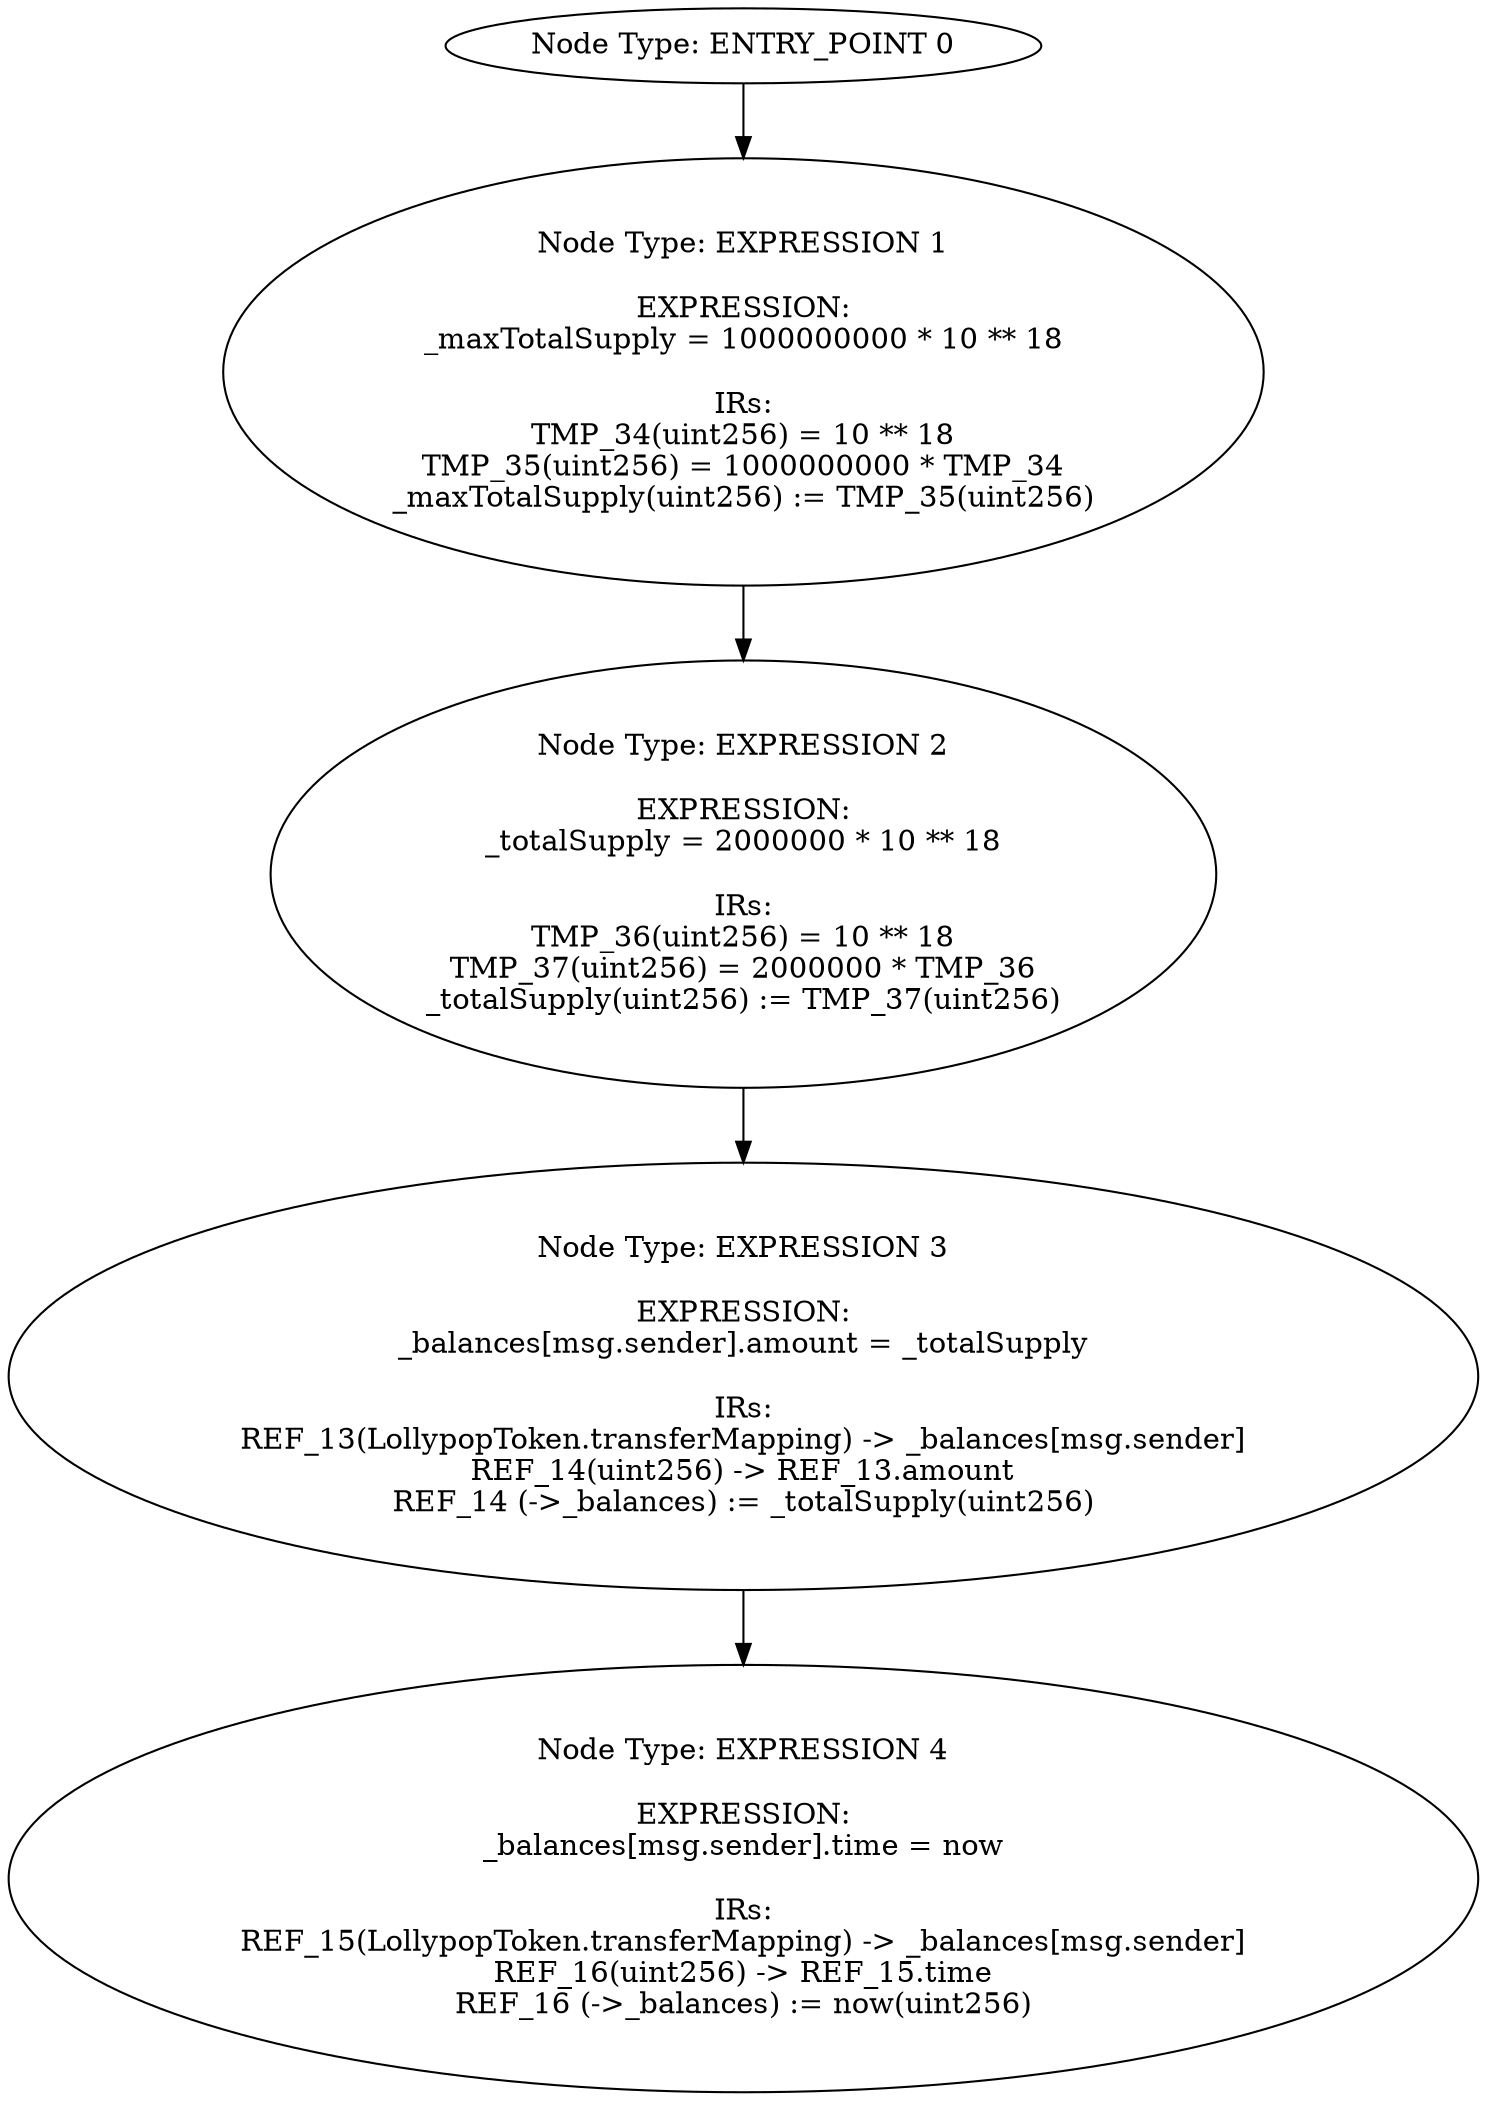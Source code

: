 digraph{
0[label="Node Type: ENTRY_POINT 0
"];
0->1;
1[label="Node Type: EXPRESSION 1

EXPRESSION:
_maxTotalSupply = 1000000000 * 10 ** 18

IRs:
TMP_34(uint256) = 10 ** 18
TMP_35(uint256) = 1000000000 * TMP_34
_maxTotalSupply(uint256) := TMP_35(uint256)"];
1->2;
2[label="Node Type: EXPRESSION 2

EXPRESSION:
_totalSupply = 2000000 * 10 ** 18

IRs:
TMP_36(uint256) = 10 ** 18
TMP_37(uint256) = 2000000 * TMP_36
_totalSupply(uint256) := TMP_37(uint256)"];
2->3;
3[label="Node Type: EXPRESSION 3

EXPRESSION:
_balances[msg.sender].amount = _totalSupply

IRs:
REF_13(LollypopToken.transferMapping) -> _balances[msg.sender]
REF_14(uint256) -> REF_13.amount
REF_14 (->_balances) := _totalSupply(uint256)"];
3->4;
4[label="Node Type: EXPRESSION 4

EXPRESSION:
_balances[msg.sender].time = now

IRs:
REF_15(LollypopToken.transferMapping) -> _balances[msg.sender]
REF_16(uint256) -> REF_15.time
REF_16 (->_balances) := now(uint256)"];
}
